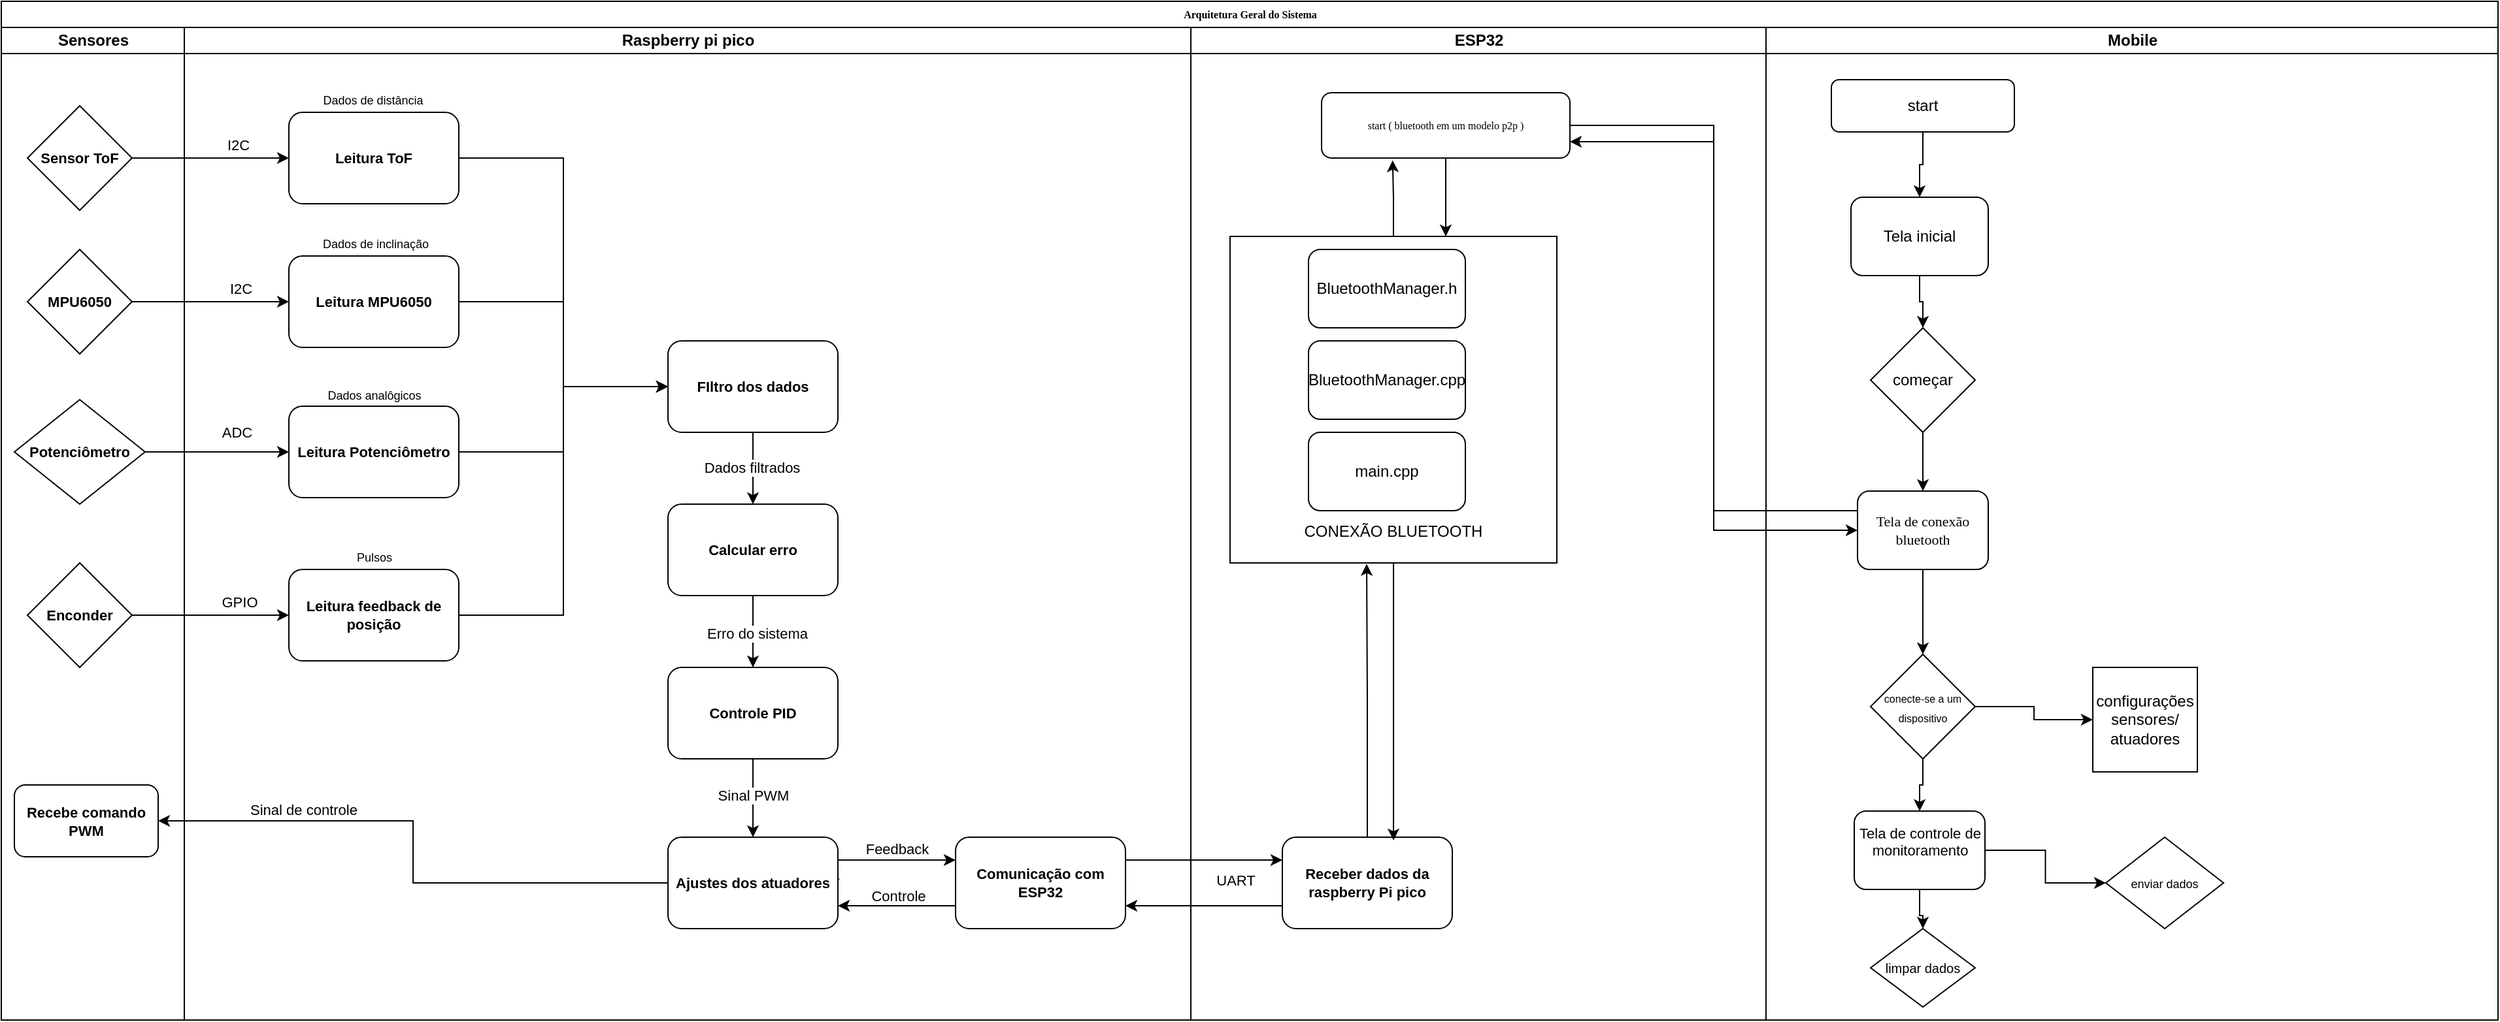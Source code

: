 <mxfile version="25.0.3">
  <diagram name="Page-1" id="74e2e168-ea6b-b213-b513-2b3c1d86103e">
    <mxGraphModel dx="1723" dy="680" grid="1" gridSize="10" guides="1" tooltips="1" connect="1" arrows="1" fold="1" page="1" pageScale="1" pageWidth="1100" pageHeight="850" background="none" math="0" shadow="0">
      <root>
        <mxCell id="0" />
        <mxCell id="1" parent="0" />
        <mxCell id="77e6c97f196da883-1" value="Arquitetura Geral do Sistema" style="swimlane;html=1;childLayout=stackLayout;startSize=20;rounded=0;shadow=0;labelBackgroundColor=none;strokeWidth=1;fontFamily=Verdana;fontSize=8;align=center;" parent="1" vertex="1">
          <mxGeometry x="110" y="30" width="1910" height="780" as="geometry" />
        </mxCell>
        <mxCell id="77e6c97f196da883-2" value="Sensores" style="swimlane;html=1;startSize=20;" parent="77e6c97f196da883-1" vertex="1">
          <mxGeometry y="20" width="140" height="760" as="geometry" />
        </mxCell>
        <mxCell id="rd5grbxoa9VTAp5XgY99-46" style="edgeStyle=orthogonalEdgeStyle;rounded=0;orthogonalLoop=1;jettySize=auto;html=1;entryX=0.5;entryY=0;entryDx=0;entryDy=0;" edge="1" parent="77e6c97f196da883-2" source="rd5grbxoa9VTAp5XgY99-48" target="rd5grbxoa9VTAp5XgY99-51">
          <mxGeometry relative="1" as="geometry" />
        </mxCell>
        <mxCell id="rd5grbxoa9VTAp5XgY99-47" value="Dados filtrados" style="edgeLabel;html=1;align=center;verticalAlign=middle;resizable=0;points=[];" vertex="1" connectable="0" parent="rd5grbxoa9VTAp5XgY99-46">
          <mxGeometry x="-0.018" y="-1" relative="1" as="geometry">
            <mxPoint as="offset" />
          </mxGeometry>
        </mxCell>
        <mxCell id="rd5grbxoa9VTAp5XgY99-48" value="&lt;b&gt;&lt;font face=&quot;Helvetica&quot; style=&quot;font-size: 11px;&quot;&gt;FIltro dos dados&lt;/font&gt;&lt;/b&gt;" style="rounded=1;whiteSpace=wrap;html=1;shadow=0;labelBackgroundColor=none;strokeWidth=1;fontFamily=Verdana;fontSize=8;align=center;" vertex="1" parent="77e6c97f196da883-2">
          <mxGeometry x="510" y="240" width="130" height="70" as="geometry" />
        </mxCell>
        <mxCell id="rd5grbxoa9VTAp5XgY99-49" style="edgeStyle=orthogonalEdgeStyle;rounded=0;orthogonalLoop=1;jettySize=auto;html=1;entryX=0.5;entryY=0;entryDx=0;entryDy=0;" edge="1" parent="77e6c97f196da883-2" source="rd5grbxoa9VTAp5XgY99-51" target="rd5grbxoa9VTAp5XgY99-54">
          <mxGeometry relative="1" as="geometry" />
        </mxCell>
        <mxCell id="rd5grbxoa9VTAp5XgY99-50" value="Erro do sistema" style="edgeLabel;html=1;align=center;verticalAlign=middle;resizable=0;points=[];" vertex="1" connectable="0" parent="rd5grbxoa9VTAp5XgY99-49">
          <mxGeometry x="0.042" y="3" relative="1" as="geometry">
            <mxPoint as="offset" />
          </mxGeometry>
        </mxCell>
        <mxCell id="rd5grbxoa9VTAp5XgY99-51" value="&lt;b&gt;&lt;font face=&quot;Helvetica&quot; style=&quot;font-size: 11px;&quot;&gt;Calcular erro&lt;/font&gt;&lt;/b&gt;" style="rounded=1;whiteSpace=wrap;html=1;shadow=0;labelBackgroundColor=none;strokeWidth=1;fontFamily=Verdana;fontSize=8;align=center;" vertex="1" parent="77e6c97f196da883-2">
          <mxGeometry x="510" y="365" width="130" height="70" as="geometry" />
        </mxCell>
        <mxCell id="rd5grbxoa9VTAp5XgY99-52" style="edgeStyle=orthogonalEdgeStyle;rounded=0;orthogonalLoop=1;jettySize=auto;html=1;" edge="1" parent="77e6c97f196da883-2" source="rd5grbxoa9VTAp5XgY99-54" target="rd5grbxoa9VTAp5XgY99-58">
          <mxGeometry relative="1" as="geometry" />
        </mxCell>
        <mxCell id="rd5grbxoa9VTAp5XgY99-53" value="Sinal PWM" style="edgeLabel;html=1;align=center;verticalAlign=middle;resizable=0;points=[];" vertex="1" connectable="0" parent="rd5grbxoa9VTAp5XgY99-52">
          <mxGeometry x="-0.088" relative="1" as="geometry">
            <mxPoint as="offset" />
          </mxGeometry>
        </mxCell>
        <mxCell id="rd5grbxoa9VTAp5XgY99-54" value="&lt;b&gt;&lt;font face=&quot;Helvetica&quot; style=&quot;font-size: 11px;&quot;&gt;Controle PID&lt;/font&gt;&lt;/b&gt;" style="rounded=1;whiteSpace=wrap;html=1;shadow=0;labelBackgroundColor=none;strokeWidth=1;fontFamily=Verdana;fontSize=8;align=center;" vertex="1" parent="77e6c97f196da883-2">
          <mxGeometry x="510" y="490" width="130" height="70" as="geometry" />
        </mxCell>
        <mxCell id="rd5grbxoa9VTAp5XgY99-55" style="edgeStyle=orthogonalEdgeStyle;rounded=0;orthogonalLoop=1;jettySize=auto;html=1;exitX=1;exitY=0.5;exitDx=0;exitDy=0;entryX=0.975;entryY=0.581;entryDx=0;entryDy=0;entryPerimeter=0;" edge="1" parent="77e6c97f196da883-2" source="rd5grbxoa9VTAp5XgY99-58" target="rd5grbxoa9VTAp5XgY99-58">
          <mxGeometry relative="1" as="geometry" />
        </mxCell>
        <mxCell id="rd5grbxoa9VTAp5XgY99-56" style="edgeStyle=orthogonalEdgeStyle;rounded=0;orthogonalLoop=1;jettySize=auto;html=1;exitX=1;exitY=0.25;exitDx=0;exitDy=0;entryX=0;entryY=0.25;entryDx=0;entryDy=0;" edge="1" parent="77e6c97f196da883-2" source="rd5grbxoa9VTAp5XgY99-58" target="rd5grbxoa9VTAp5XgY99-61">
          <mxGeometry relative="1" as="geometry" />
        </mxCell>
        <mxCell id="rd5grbxoa9VTAp5XgY99-57" value="Feedback" style="edgeLabel;html=1;align=center;verticalAlign=middle;resizable=0;points=[];" vertex="1" connectable="0" parent="rd5grbxoa9VTAp5XgY99-56">
          <mxGeometry x="0.063" y="2" relative="1" as="geometry">
            <mxPoint x="-3" y="-7" as="offset" />
          </mxGeometry>
        </mxCell>
        <mxCell id="rd5grbxoa9VTAp5XgY99-58" value="&lt;b&gt;&lt;font face=&quot;Helvetica&quot; style=&quot;font-size: 11px;&quot;&gt;Ajustes dos atuadores&lt;/font&gt;&lt;/b&gt;" style="rounded=1;whiteSpace=wrap;html=1;shadow=0;labelBackgroundColor=none;strokeWidth=1;fontFamily=Verdana;fontSize=8;align=center;" vertex="1" parent="77e6c97f196da883-2">
          <mxGeometry x="510" y="620" width="130" height="70" as="geometry" />
        </mxCell>
        <mxCell id="rd5grbxoa9VTAp5XgY99-59" style="edgeStyle=orthogonalEdgeStyle;rounded=0;orthogonalLoop=1;jettySize=auto;html=1;exitX=0;exitY=0.75;exitDx=0;exitDy=0;entryX=1;entryY=0.75;entryDx=0;entryDy=0;" edge="1" parent="77e6c97f196da883-2" source="rd5grbxoa9VTAp5XgY99-61" target="rd5grbxoa9VTAp5XgY99-58">
          <mxGeometry relative="1" as="geometry" />
        </mxCell>
        <mxCell id="rd5grbxoa9VTAp5XgY99-60" value="Controle" style="edgeLabel;html=1;align=center;verticalAlign=middle;resizable=0;points=[];" vertex="1" connectable="0" parent="rd5grbxoa9VTAp5XgY99-59">
          <mxGeometry x="0.036" y="3" relative="1" as="geometry">
            <mxPoint x="2" y="-11" as="offset" />
          </mxGeometry>
        </mxCell>
        <mxCell id="rd5grbxoa9VTAp5XgY99-61" value="&lt;b&gt;&lt;font face=&quot;Helvetica&quot; style=&quot;font-size: 11px;&quot;&gt;Comunicação com ESP32&lt;/font&gt;&lt;/b&gt;" style="rounded=1;whiteSpace=wrap;html=1;shadow=0;labelBackgroundColor=none;strokeWidth=1;fontFamily=Verdana;fontSize=8;align=center;" vertex="1" parent="77e6c97f196da883-2">
          <mxGeometry x="730" y="620" width="130" height="70" as="geometry" />
        </mxCell>
        <mxCell id="rd5grbxoa9VTAp5XgY99-62" value="&lt;b style=&quot;font-family: Verdana; font-size: 8px;&quot;&gt;&lt;font style=&quot;font-size: 11px;&quot; face=&quot;Helvetica&quot;&gt;Sensor ToF&lt;/font&gt;&lt;/b&gt;" style="rhombus;whiteSpace=wrap;html=1;" vertex="1" parent="77e6c97f196da883-2">
          <mxGeometry x="20" y="60" width="80" height="80" as="geometry" />
        </mxCell>
        <mxCell id="rd5grbxoa9VTAp5XgY99-63" value="&lt;b style=&quot;font-family: Verdana; font-size: 8px;&quot;&gt;&lt;font style=&quot;font-size: 11px;&quot; face=&quot;Helvetica&quot;&gt;MPU6050&lt;/font&gt;&lt;/b&gt;" style="rhombus;whiteSpace=wrap;html=1;" vertex="1" parent="77e6c97f196da883-2">
          <mxGeometry x="20" y="170" width="80" height="80" as="geometry" />
        </mxCell>
        <mxCell id="rd5grbxoa9VTAp5XgY99-64" value="&lt;b style=&quot;font-family: Verdana; font-size: 8px;&quot;&gt;&lt;font style=&quot;font-size: 11px;&quot; face=&quot;Helvetica&quot;&gt;Potenciômetro&lt;/font&gt;&lt;/b&gt;" style="rhombus;whiteSpace=wrap;html=1;" vertex="1" parent="77e6c97f196da883-2">
          <mxGeometry x="10" y="285" width="100" height="80" as="geometry" />
        </mxCell>
        <mxCell id="rd5grbxoa9VTAp5XgY99-65" value="&lt;span style=&quot;font-size: 11px;&quot;&gt;&lt;b&gt;Enconder&lt;/b&gt;&lt;/span&gt;" style="rhombus;whiteSpace=wrap;html=1;" vertex="1" parent="77e6c97f196da883-2">
          <mxGeometry x="20" y="410" width="80" height="80" as="geometry" />
        </mxCell>
        <mxCell id="rd5grbxoa9VTAp5XgY99-66" style="edgeStyle=orthogonalEdgeStyle;rounded=0;orthogonalLoop=1;jettySize=auto;html=1;entryX=0;entryY=0.5;entryDx=0;entryDy=0;" edge="1" parent="77e6c97f196da883-2" source="rd5grbxoa9VTAp5XgY99-68" target="rd5grbxoa9VTAp5XgY99-48">
          <mxGeometry relative="1" as="geometry" />
        </mxCell>
        <mxCell id="rd5grbxoa9VTAp5XgY99-67" value="&lt;font style=&quot;font-size: 9px;&quot;&gt;Dados de distância&lt;/font&gt;" style="edgeLabel;html=1;align=center;verticalAlign=middle;resizable=0;points=[];" vertex="1" connectable="0" parent="rd5grbxoa9VTAp5XgY99-66">
          <mxGeometry x="-0.649" y="-1" relative="1" as="geometry">
            <mxPoint x="-125" y="-46" as="offset" />
          </mxGeometry>
        </mxCell>
        <mxCell id="rd5grbxoa9VTAp5XgY99-68" value="&lt;b&gt;&lt;font face=&quot;Helvetica&quot; style=&quot;font-size: 11px;&quot;&gt;Leitura ToF&lt;/font&gt;&lt;/b&gt;" style="rounded=1;whiteSpace=wrap;html=1;shadow=0;labelBackgroundColor=none;strokeWidth=1;fontFamily=Verdana;fontSize=8;align=center;" vertex="1" parent="77e6c97f196da883-2">
          <mxGeometry x="220" y="65" width="130" height="70" as="geometry" />
        </mxCell>
        <mxCell id="rd5grbxoa9VTAp5XgY99-69" style="edgeStyle=orthogonalEdgeStyle;rounded=0;orthogonalLoop=1;jettySize=auto;html=1;exitX=1;exitY=0.5;exitDx=0;exitDy=0;entryX=0;entryY=0.5;entryDx=0;entryDy=0;" edge="1" parent="77e6c97f196da883-2" source="rd5grbxoa9VTAp5XgY99-70" target="rd5grbxoa9VTAp5XgY99-48">
          <mxGeometry relative="1" as="geometry" />
        </mxCell>
        <mxCell id="rd5grbxoa9VTAp5XgY99-70" value="&lt;b&gt;&lt;font face=&quot;Helvetica&quot; style=&quot;font-size: 11px;&quot;&gt;Leitura MPU6050&lt;/font&gt;&lt;/b&gt;" style="rounded=1;whiteSpace=wrap;html=1;shadow=0;labelBackgroundColor=none;strokeWidth=1;fontFamily=Verdana;fontSize=8;align=center;" vertex="1" parent="77e6c97f196da883-2">
          <mxGeometry x="220" y="175" width="130" height="70" as="geometry" />
        </mxCell>
        <mxCell id="rd5grbxoa9VTAp5XgY99-71" style="edgeStyle=orthogonalEdgeStyle;rounded=0;orthogonalLoop=1;jettySize=auto;html=1;entryX=0;entryY=0.5;entryDx=0;entryDy=0;" edge="1" parent="77e6c97f196da883-2" source="rd5grbxoa9VTAp5XgY99-72" target="rd5grbxoa9VTAp5XgY99-48">
          <mxGeometry relative="1" as="geometry" />
        </mxCell>
        <mxCell id="rd5grbxoa9VTAp5XgY99-72" value="&lt;b&gt;&lt;font face=&quot;Helvetica&quot; style=&quot;font-size: 11px;&quot;&gt;Leitura Potenciômetro&lt;/font&gt;&lt;/b&gt;" style="rounded=1;whiteSpace=wrap;html=1;shadow=0;labelBackgroundColor=none;strokeWidth=1;fontFamily=Verdana;fontSize=8;align=center;" vertex="1" parent="77e6c97f196da883-2">
          <mxGeometry x="220" y="290" width="130" height="70" as="geometry" />
        </mxCell>
        <mxCell id="rd5grbxoa9VTAp5XgY99-73" style="edgeStyle=orthogonalEdgeStyle;rounded=0;orthogonalLoop=1;jettySize=auto;html=1;entryX=0;entryY=0.5;entryDx=0;entryDy=0;" edge="1" parent="77e6c97f196da883-2" source="rd5grbxoa9VTAp5XgY99-74" target="rd5grbxoa9VTAp5XgY99-48">
          <mxGeometry relative="1" as="geometry" />
        </mxCell>
        <mxCell id="rd5grbxoa9VTAp5XgY99-74" value="&lt;font face=&quot;Helvetica&quot;&gt;&lt;span style=&quot;font-size: 11px;&quot;&gt;&lt;b&gt;Leitura feedback de posição&lt;/b&gt;&lt;/span&gt;&lt;/font&gt;" style="rounded=1;whiteSpace=wrap;html=1;shadow=0;labelBackgroundColor=none;strokeWidth=1;fontFamily=Verdana;fontSize=8;align=center;" vertex="1" parent="77e6c97f196da883-2">
          <mxGeometry x="220" y="415" width="130" height="70" as="geometry" />
        </mxCell>
        <mxCell id="rd5grbxoa9VTAp5XgY99-75" style="edgeStyle=orthogonalEdgeStyle;rounded=0;orthogonalLoop=1;jettySize=auto;html=1;" edge="1" parent="77e6c97f196da883-2" source="rd5grbxoa9VTAp5XgY99-62" target="rd5grbxoa9VTAp5XgY99-68">
          <mxGeometry relative="1" as="geometry" />
        </mxCell>
        <mxCell id="rd5grbxoa9VTAp5XgY99-76" value="I2C" style="edgeLabel;html=1;align=center;verticalAlign=middle;resizable=0;points=[];" vertex="1" connectable="0" parent="rd5grbxoa9VTAp5XgY99-75">
          <mxGeometry x="0.354" y="3" relative="1" as="geometry">
            <mxPoint y="-7" as="offset" />
          </mxGeometry>
        </mxCell>
        <mxCell id="rd5grbxoa9VTAp5XgY99-77" style="edgeStyle=orthogonalEdgeStyle;rounded=0;orthogonalLoop=1;jettySize=auto;html=1;entryX=0;entryY=0.5;entryDx=0;entryDy=0;" edge="1" parent="77e6c97f196da883-2" source="rd5grbxoa9VTAp5XgY99-63" target="rd5grbxoa9VTAp5XgY99-70">
          <mxGeometry relative="1" as="geometry" />
        </mxCell>
        <mxCell id="rd5grbxoa9VTAp5XgY99-78" value="I2C" style="edgeLabel;html=1;align=center;verticalAlign=middle;resizable=0;points=[];" vertex="1" connectable="0" parent="rd5grbxoa9VTAp5XgY99-77">
          <mxGeometry x="0.375" y="-1" relative="1" as="geometry">
            <mxPoint y="-11" as="offset" />
          </mxGeometry>
        </mxCell>
        <mxCell id="rd5grbxoa9VTAp5XgY99-79" style="edgeStyle=orthogonalEdgeStyle;rounded=0;orthogonalLoop=1;jettySize=auto;html=1;entryX=0;entryY=0.5;entryDx=0;entryDy=0;" edge="1" parent="77e6c97f196da883-2" source="rd5grbxoa9VTAp5XgY99-64" target="rd5grbxoa9VTAp5XgY99-72">
          <mxGeometry relative="1" as="geometry" />
        </mxCell>
        <mxCell id="rd5grbxoa9VTAp5XgY99-80" value="ADC" style="edgeLabel;html=1;align=center;verticalAlign=middle;resizable=0;points=[];" vertex="1" connectable="0" parent="rd5grbxoa9VTAp5XgY99-79">
          <mxGeometry x="0.273" y="4" relative="1" as="geometry">
            <mxPoint y="-11" as="offset" />
          </mxGeometry>
        </mxCell>
        <mxCell id="rd5grbxoa9VTAp5XgY99-81" style="edgeStyle=orthogonalEdgeStyle;rounded=0;orthogonalLoop=1;jettySize=auto;html=1;" edge="1" parent="77e6c97f196da883-2" source="rd5grbxoa9VTAp5XgY99-65" target="rd5grbxoa9VTAp5XgY99-74">
          <mxGeometry relative="1" as="geometry" />
        </mxCell>
        <mxCell id="rd5grbxoa9VTAp5XgY99-82" value="GPIO" style="edgeLabel;html=1;align=center;verticalAlign=middle;resizable=0;points=[];" vertex="1" connectable="0" parent="rd5grbxoa9VTAp5XgY99-81">
          <mxGeometry x="0.368" y="-2" relative="1" as="geometry">
            <mxPoint y="-12" as="offset" />
          </mxGeometry>
        </mxCell>
        <mxCell id="rd5grbxoa9VTAp5XgY99-83" value="&lt;font style=&quot;font-size: 9px;&quot;&gt;Dados de inclinação&lt;/font&gt;" style="edgeLabel;html=1;align=center;verticalAlign=middle;resizable=0;points=[];" vertex="1" connectable="0" parent="77e6c97f196da883-2">
          <mxGeometry x="299.998" y="67.0" as="geometry">
            <mxPoint x="-14" y="98" as="offset" />
          </mxGeometry>
        </mxCell>
        <mxCell id="rd5grbxoa9VTAp5XgY99-84" value="&lt;font style=&quot;font-size: 9px;&quot;&gt;Pulsos&lt;/font&gt;" style="edgeLabel;html=1;align=center;verticalAlign=middle;resizable=0;points=[];" vertex="1" connectable="0" parent="77e6c97f196da883-2">
          <mxGeometry x="266.998" y="173.0" as="geometry">
            <mxPoint x="18" y="232" as="offset" />
          </mxGeometry>
        </mxCell>
        <mxCell id="rd5grbxoa9VTAp5XgY99-131" value="&lt;font face=&quot;Helvetica&quot;&gt;&lt;span style=&quot;font-size: 11px;&quot;&gt;&lt;b&gt;Recebe comando PWM&lt;/b&gt;&lt;/span&gt;&lt;/font&gt;" style="rounded=1;whiteSpace=wrap;html=1;shadow=0;labelBackgroundColor=none;strokeWidth=1;fontFamily=Verdana;fontSize=8;align=center;" vertex="1" parent="77e6c97f196da883-2">
          <mxGeometry x="10" y="580" width="110" height="55" as="geometry" />
        </mxCell>
        <mxCell id="rd5grbxoa9VTAp5XgY99-132" style="edgeStyle=orthogonalEdgeStyle;rounded=0;orthogonalLoop=1;jettySize=auto;html=1;entryX=1;entryY=0.5;entryDx=0;entryDy=0;exitX=0;exitY=0.5;exitDx=0;exitDy=0;" edge="1" parent="77e6c97f196da883-2" target="rd5grbxoa9VTAp5XgY99-131" source="rd5grbxoa9VTAp5XgY99-58">
          <mxGeometry relative="1" as="geometry">
            <mxPoint x="520" y="705" as="sourcePoint" />
          </mxGeometry>
        </mxCell>
        <mxCell id="rd5grbxoa9VTAp5XgY99-133" value="Sinal de controle" style="edgeLabel;html=1;align=center;verticalAlign=middle;resizable=0;points=[];" vertex="1" connectable="0" parent="rd5grbxoa9VTAp5XgY99-132">
          <mxGeometry x="0.678" relative="1" as="geometry">
            <mxPoint x="40" y="-9" as="offset" />
          </mxGeometry>
        </mxCell>
        <mxCell id="77e6c97f196da883-3" value="Raspberry pi pico" style="swimlane;html=1;startSize=20;" parent="77e6c97f196da883-1" vertex="1">
          <mxGeometry x="140" y="20" width="770" height="760" as="geometry" />
        </mxCell>
        <mxCell id="rd5grbxoa9VTAp5XgY99-208" value="&lt;font style=&quot;font-size: 9px;&quot;&gt;Dados analôgicos&lt;/font&gt;" style="edgeLabel;html=1;align=center;verticalAlign=middle;resizable=0;points=[];" vertex="1" connectable="0" parent="77e6c97f196da883-3">
          <mxGeometry x="158.998" y="183.0" as="geometry">
            <mxPoint x="-14" y="98" as="offset" />
          </mxGeometry>
        </mxCell>
        <mxCell id="77e6c97f196da883-4" value="ESP32" style="swimlane;html=1;startSize=20;" parent="77e6c97f196da883-1" vertex="1">
          <mxGeometry x="910" y="20" width="440" height="760" as="geometry" />
        </mxCell>
        <mxCell id="77e6c97f196da883-12" value="start ( bluetooth em um modelo p2p )" style="rounded=1;whiteSpace=wrap;html=1;shadow=0;labelBackgroundColor=none;strokeWidth=1;fontFamily=Verdana;fontSize=8;align=center;" parent="77e6c97f196da883-4" vertex="1">
          <mxGeometry x="100" y="50" width="190" height="50" as="geometry" />
        </mxCell>
        <mxCell id="EIHCP6Te_2WNtkXNnex2-24" value="&lt;div&gt;&lt;br&gt;&lt;/div&gt;&lt;div&gt;&lt;br&gt;&lt;/div&gt;&lt;div&gt;&lt;br&gt;&lt;/div&gt;&lt;div&gt;&lt;br&gt;&lt;/div&gt;&lt;div&gt;&lt;br&gt;&lt;/div&gt;&lt;div&gt;&lt;br&gt;&lt;/div&gt;&lt;div&gt;&lt;br&gt;&lt;/div&gt;&lt;div&gt;&lt;br&gt;&lt;/div&gt;&lt;div&gt;&lt;br&gt;&lt;/div&gt;&lt;div&gt;&lt;br&gt;&lt;/div&gt;&lt;div&gt;&lt;br&gt;&lt;/div&gt;&lt;div&gt;&lt;br&gt;&lt;/div&gt;&lt;div&gt;&lt;br&gt;&lt;/div&gt;&lt;div&gt;&lt;br&gt;&lt;/div&gt;&lt;div&gt;CONEXÃO BLUETOOTH&lt;/div&gt;" style="whiteSpace=wrap;html=1;aspect=fixed;" parent="77e6c97f196da883-4" vertex="1">
          <mxGeometry x="30" y="160" width="250" height="250" as="geometry" />
        </mxCell>
        <mxCell id="EIHCP6Te_2WNtkXNnex2-21" value="BluetoothManager.cpp" style="rounded=1;whiteSpace=wrap;html=1;" parent="77e6c97f196da883-4" vertex="1">
          <mxGeometry x="90" y="240" width="120" height="60" as="geometry" />
        </mxCell>
        <mxCell id="EIHCP6Te_2WNtkXNnex2-20" value="main.cpp" style="rounded=1;whiteSpace=wrap;html=1;" parent="77e6c97f196da883-4" vertex="1">
          <mxGeometry x="90" y="310" width="120" height="60" as="geometry" />
        </mxCell>
        <mxCell id="EIHCP6Te_2WNtkXNnex2-23" value="BluetoothManager.h" style="rounded=1;whiteSpace=wrap;html=1;" parent="77e6c97f196da883-4" vertex="1">
          <mxGeometry x="90" y="170" width="120" height="60" as="geometry" />
        </mxCell>
        <mxCell id="rd5grbxoa9VTAp5XgY99-209" value="&lt;b&gt;&lt;font face=&quot;Helvetica&quot; style=&quot;font-size: 11px;&quot;&gt;Receber dados da raspberry Pi pico&lt;/font&gt;&lt;/b&gt;" style="rounded=1;whiteSpace=wrap;html=1;shadow=0;labelBackgroundColor=none;strokeWidth=1;fontFamily=Verdana;fontSize=8;align=center;" vertex="1" parent="77e6c97f196da883-4">
          <mxGeometry x="70" y="620" width="130" height="70" as="geometry" />
        </mxCell>
        <mxCell id="rd5grbxoa9VTAp5XgY99-213" style="edgeStyle=orthogonalEdgeStyle;rounded=0;orthogonalLoop=1;jettySize=auto;html=1;entryX=0.418;entryY=1.003;entryDx=0;entryDy=0;entryPerimeter=0;" edge="1" parent="77e6c97f196da883-4" source="rd5grbxoa9VTAp5XgY99-209" target="EIHCP6Te_2WNtkXNnex2-24">
          <mxGeometry relative="1" as="geometry" />
        </mxCell>
        <mxCell id="rd5grbxoa9VTAp5XgY99-214" style="edgeStyle=orthogonalEdgeStyle;rounded=0;orthogonalLoop=1;jettySize=auto;html=1;entryX=0.654;entryY=0.035;entryDx=0;entryDy=0;entryPerimeter=0;" edge="1" parent="77e6c97f196da883-4" source="EIHCP6Te_2WNtkXNnex2-24" target="rd5grbxoa9VTAp5XgY99-209">
          <mxGeometry relative="1" as="geometry" />
        </mxCell>
        <mxCell id="rd5grbxoa9VTAp5XgY99-215" style="edgeStyle=orthogonalEdgeStyle;rounded=0;orthogonalLoop=1;jettySize=auto;html=1;entryX=0.66;entryY=0;entryDx=0;entryDy=0;entryPerimeter=0;" edge="1" parent="77e6c97f196da883-4" source="77e6c97f196da883-12" target="EIHCP6Te_2WNtkXNnex2-24">
          <mxGeometry relative="1" as="geometry" />
        </mxCell>
        <mxCell id="rd5grbxoa9VTAp5XgY99-216" style="edgeStyle=orthogonalEdgeStyle;rounded=0;orthogonalLoop=1;jettySize=auto;html=1;entryX=0.286;entryY=1.035;entryDx=0;entryDy=0;entryPerimeter=0;" edge="1" parent="77e6c97f196da883-4" source="EIHCP6Te_2WNtkXNnex2-24" target="77e6c97f196da883-12">
          <mxGeometry relative="1" as="geometry" />
        </mxCell>
        <mxCell id="77e6c97f196da883-5" value="Mobile" style="swimlane;html=1;startSize=20;" parent="77e6c97f196da883-1" vertex="1">
          <mxGeometry x="1350" y="20" width="560" height="760" as="geometry" />
        </mxCell>
        <mxCell id="EIHCP6Te_2WNtkXNnex2-10" style="edgeStyle=orthogonalEdgeStyle;rounded=0;orthogonalLoop=1;jettySize=auto;html=1;" parent="77e6c97f196da883-5" source="77e6c97f196da883-15" target="EIHCP6Te_2WNtkXNnex2-9" edge="1">
          <mxGeometry relative="1" as="geometry" />
        </mxCell>
        <mxCell id="77e6c97f196da883-15" value="Tela de conexão bluetooth" style="rounded=1;whiteSpace=wrap;html=1;shadow=0;labelBackgroundColor=none;strokeWidth=1;fontFamily=Verdana;fontSize=11;align=center;" parent="77e6c97f196da883-5" vertex="1">
          <mxGeometry x="70" y="355" width="100" height="60" as="geometry" />
        </mxCell>
        <mxCell id="EIHCP6Te_2WNtkXNnex2-5" style="edgeStyle=orthogonalEdgeStyle;rounded=0;orthogonalLoop=1;jettySize=auto;html=1;" parent="77e6c97f196da883-5" source="Emb8k73_Rz_PT35niENK-1" target="EIHCP6Te_2WNtkXNnex2-3" edge="1">
          <mxGeometry relative="1" as="geometry" />
        </mxCell>
        <mxCell id="Emb8k73_Rz_PT35niENK-1" value="&lt;div&gt;start&lt;/div&gt;" style="rounded=1;whiteSpace=wrap;html=1;" parent="77e6c97f196da883-5" vertex="1">
          <mxGeometry x="50" y="40" width="140" height="40" as="geometry" />
        </mxCell>
        <mxCell id="EIHCP6Te_2WNtkXNnex2-17" style="edgeStyle=orthogonalEdgeStyle;rounded=0;orthogonalLoop=1;jettySize=auto;html=1;" parent="77e6c97f196da883-5" source="EIHCP6Te_2WNtkXNnex2-1" target="EIHCP6Te_2WNtkXNnex2-16" edge="1">
          <mxGeometry relative="1" as="geometry" />
        </mxCell>
        <mxCell id="EIHCP6Te_2WNtkXNnex2-18" style="edgeStyle=orthogonalEdgeStyle;rounded=0;orthogonalLoop=1;jettySize=auto;html=1;" parent="77e6c97f196da883-5" source="EIHCP6Te_2WNtkXNnex2-1" target="EIHCP6Te_2WNtkXNnex2-15" edge="1">
          <mxGeometry relative="1" as="geometry" />
        </mxCell>
        <mxCell id="EIHCP6Te_2WNtkXNnex2-1" value="Tela de controle de monitoramento&lt;div&gt;&lt;br&gt;&lt;/div&gt;" style="rounded=1;whiteSpace=wrap;html=1;fontSize=11;" parent="77e6c97f196da883-5" vertex="1">
          <mxGeometry x="67.5" y="600" width="100" height="60" as="geometry" />
        </mxCell>
        <mxCell id="EIHCP6Te_2WNtkXNnex2-7" style="edgeStyle=orthogonalEdgeStyle;rounded=0;orthogonalLoop=1;jettySize=auto;html=1;" parent="77e6c97f196da883-5" source="EIHCP6Te_2WNtkXNnex2-3" target="EIHCP6Te_2WNtkXNnex2-6" edge="1">
          <mxGeometry relative="1" as="geometry" />
        </mxCell>
        <mxCell id="EIHCP6Te_2WNtkXNnex2-3" value="Tela inicial" style="rounded=1;whiteSpace=wrap;html=1;" parent="77e6c97f196da883-5" vertex="1">
          <mxGeometry x="65" y="130" width="105" height="60" as="geometry" />
        </mxCell>
        <mxCell id="EIHCP6Te_2WNtkXNnex2-8" style="edgeStyle=orthogonalEdgeStyle;rounded=0;orthogonalLoop=1;jettySize=auto;html=1;" parent="77e6c97f196da883-5" source="EIHCP6Te_2WNtkXNnex2-6" target="77e6c97f196da883-15" edge="1">
          <mxGeometry relative="1" as="geometry" />
        </mxCell>
        <mxCell id="EIHCP6Te_2WNtkXNnex2-6" value="começar" style="rhombus;whiteSpace=wrap;html=1;" parent="77e6c97f196da883-5" vertex="1">
          <mxGeometry x="80" y="230" width="80" height="80" as="geometry" />
        </mxCell>
        <mxCell id="EIHCP6Te_2WNtkXNnex2-11" style="edgeStyle=orthogonalEdgeStyle;rounded=0;orthogonalLoop=1;jettySize=auto;html=1;" parent="77e6c97f196da883-5" source="EIHCP6Te_2WNtkXNnex2-9" target="EIHCP6Te_2WNtkXNnex2-1" edge="1">
          <mxGeometry relative="1" as="geometry" />
        </mxCell>
        <mxCell id="EIHCP6Te_2WNtkXNnex2-14" style="edgeStyle=orthogonalEdgeStyle;rounded=0;orthogonalLoop=1;jettySize=auto;html=1;entryX=0;entryY=0.5;entryDx=0;entryDy=0;" parent="77e6c97f196da883-5" source="EIHCP6Te_2WNtkXNnex2-9" target="EIHCP6Te_2WNtkXNnex2-12" edge="1">
          <mxGeometry relative="1" as="geometry" />
        </mxCell>
        <mxCell id="EIHCP6Te_2WNtkXNnex2-9" value="&lt;font style=&quot;font-size: 8px;&quot;&gt;conecte-se a um dispositivo&lt;/font&gt;" style="rhombus;whiteSpace=wrap;html=1;" parent="77e6c97f196da883-5" vertex="1">
          <mxGeometry x="80" y="480" width="80" height="80" as="geometry" />
        </mxCell>
        <mxCell id="EIHCP6Te_2WNtkXNnex2-12" value="configurações&lt;div&gt;sensores/&lt;/div&gt;&lt;div&gt;atuadores&lt;/div&gt;" style="whiteSpace=wrap;html=1;aspect=fixed;" parent="77e6c97f196da883-5" vertex="1">
          <mxGeometry x="250" y="490" width="80" height="80" as="geometry" />
        </mxCell>
        <mxCell id="EIHCP6Te_2WNtkXNnex2-15" value="&lt;font style=&quot;font-size: 9px;&quot;&gt;enviar dados&lt;/font&gt;" style="rhombus;whiteSpace=wrap;html=1;" parent="77e6c97f196da883-5" vertex="1">
          <mxGeometry x="260" y="620" width="90" height="70" as="geometry" />
        </mxCell>
        <mxCell id="EIHCP6Te_2WNtkXNnex2-16" value="&lt;font style=&quot;font-size: 10px;&quot;&gt;limpar dados&lt;/font&gt;" style="rhombus;whiteSpace=wrap;html=1;" parent="77e6c97f196da883-5" vertex="1">
          <mxGeometry x="80" y="690" width="80" height="60" as="geometry" />
        </mxCell>
        <mxCell id="EIHCP6Te_2WNtkXNnex2-19" style="edgeStyle=orthogonalEdgeStyle;rounded=0;orthogonalLoop=1;jettySize=auto;html=1;entryX=0;entryY=0.5;entryDx=0;entryDy=0;" parent="77e6c97f196da883-1" source="77e6c97f196da883-12" target="77e6c97f196da883-15" edge="1">
          <mxGeometry relative="1" as="geometry" />
        </mxCell>
        <mxCell id="rd5grbxoa9VTAp5XgY99-210" style="edgeStyle=orthogonalEdgeStyle;rounded=0;orthogonalLoop=1;jettySize=auto;html=1;exitX=1;exitY=0.25;exitDx=0;exitDy=0;entryX=0;entryY=0.25;entryDx=0;entryDy=0;" edge="1" parent="77e6c97f196da883-1" source="rd5grbxoa9VTAp5XgY99-61" target="rd5grbxoa9VTAp5XgY99-209">
          <mxGeometry relative="1" as="geometry" />
        </mxCell>
        <mxCell id="rd5grbxoa9VTAp5XgY99-212" value="UART" style="edgeLabel;html=1;align=center;verticalAlign=middle;resizable=0;points=[];" vertex="1" connectable="0" parent="rd5grbxoa9VTAp5XgY99-210">
          <mxGeometry x="0.378" y="-4" relative="1" as="geometry">
            <mxPoint x="1" y="11" as="offset" />
          </mxGeometry>
        </mxCell>
        <mxCell id="rd5grbxoa9VTAp5XgY99-211" style="edgeStyle=orthogonalEdgeStyle;rounded=0;orthogonalLoop=1;jettySize=auto;html=1;exitX=0;exitY=0.75;exitDx=0;exitDy=0;entryX=1;entryY=0.75;entryDx=0;entryDy=0;" edge="1" parent="77e6c97f196da883-1" source="rd5grbxoa9VTAp5XgY99-209" target="rd5grbxoa9VTAp5XgY99-61">
          <mxGeometry relative="1" as="geometry" />
        </mxCell>
        <mxCell id="rd5grbxoa9VTAp5XgY99-217" style="edgeStyle=orthogonalEdgeStyle;rounded=0;orthogonalLoop=1;jettySize=auto;html=1;exitX=0;exitY=0.25;exitDx=0;exitDy=0;entryX=1;entryY=0.75;entryDx=0;entryDy=0;" edge="1" parent="77e6c97f196da883-1" source="77e6c97f196da883-15" target="77e6c97f196da883-12">
          <mxGeometry relative="1" as="geometry" />
        </mxCell>
      </root>
    </mxGraphModel>
  </diagram>
</mxfile>

